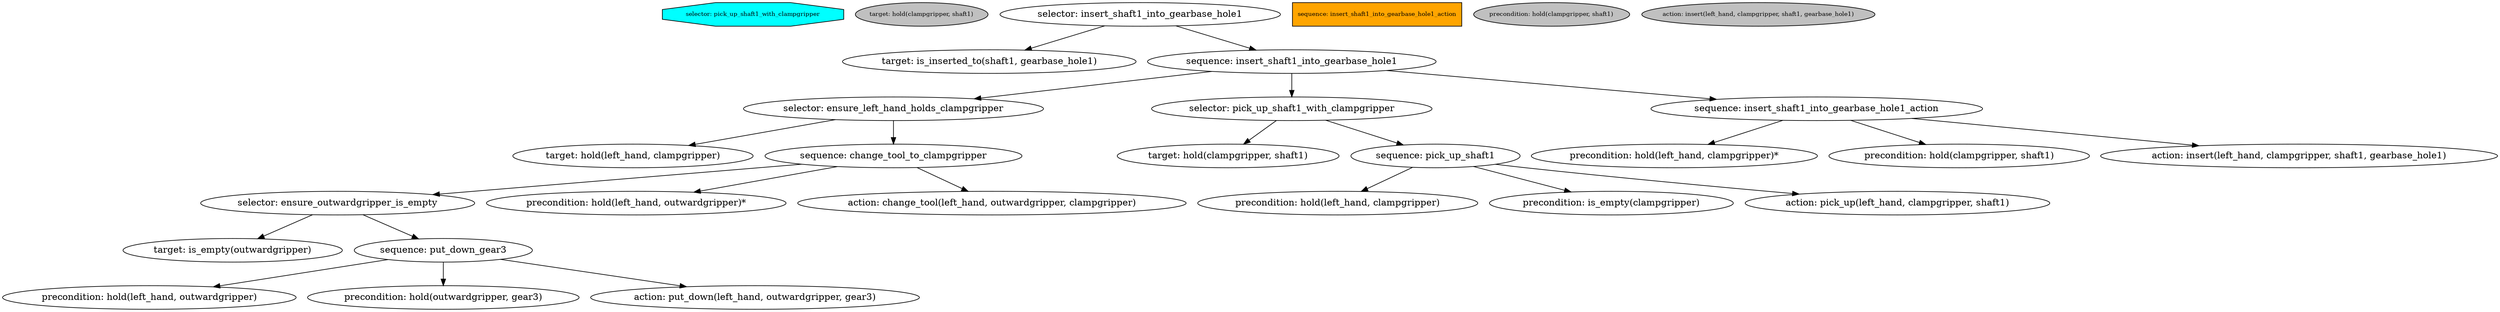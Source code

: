 digraph pastafarianism {
ordering=out;
graph [fontname="times-roman"];
node [fontname="times-roman"];
edge [fontname="times-roman"];
selector [fillcolor=cyan, fontcolor=black, fontsize=9, label="selector: insert_shaft1_into_gearbase_hole1", shape=octagon, style=filled];
target [fillcolor=gray, fontcolor=black, fontsize=9, label="target: is_inserted_to(shaft1, gearbase_hole1)", shape=ellipse, style=filled];
"selector: insert_shaft1_into_gearbase_hole1" -> "target: is_inserted_to(shaft1, gearbase_hole1)";
sequence [fillcolor=orange, fontcolor=black, fontsize=9, label="sequence: insert_shaft1_into_gearbase_hole1", shape=box, style=filled];
"selector: insert_shaft1_into_gearbase_hole1" -> "sequence: insert_shaft1_into_gearbase_hole1";
selector [fillcolor=cyan, fontcolor=black, fontsize=9, label="selector: ensure_left_hand_holds_clampgripper", shape=octagon, style=filled];
"sequence: insert_shaft1_into_gearbase_hole1" -> "selector: ensure_left_hand_holds_clampgripper";
target [fillcolor=gray, fontcolor=black, fontsize=9, label="target: hold(left_hand, clampgripper)", shape=ellipse, style=filled];
"selector: ensure_left_hand_holds_clampgripper" -> "target: hold(left_hand, clampgripper)";
sequence [fillcolor=orange, fontcolor=black, fontsize=9, label="sequence: change_tool_to_clampgripper", shape=box, style=filled];
"selector: ensure_left_hand_holds_clampgripper" -> "sequence: change_tool_to_clampgripper";
selector [fillcolor=cyan, fontcolor=black, fontsize=9, label="selector: ensure_outwardgripper_is_empty", shape=octagon, style=filled];
"sequence: change_tool_to_clampgripper" -> "selector: ensure_outwardgripper_is_empty";
target [fillcolor=gray, fontcolor=black, fontsize=9, label="target: is_empty(outwardgripper)", shape=ellipse, style=filled];
"selector: ensure_outwardgripper_is_empty" -> "target: is_empty(outwardgripper)";
sequence [fillcolor=orange, fontcolor=black, fontsize=9, label="sequence: put_down_gear3", shape=box, style=filled];
"selector: ensure_outwardgripper_is_empty" -> "sequence: put_down_gear3";
precondition [fillcolor=gray, fontcolor=black, fontsize=9, label="precondition: hold(left_hand, outwardgripper)", shape=ellipse, style=filled];
"sequence: put_down_gear3" -> "precondition: hold(left_hand, outwardgripper)";
precondition [fillcolor=gray, fontcolor=black, fontsize=9, label="precondition: hold(outwardgripper, gear3)", shape=ellipse, style=filled];
"sequence: put_down_gear3" -> "precondition: hold(outwardgripper, gear3)";
action [fillcolor=gray, fontcolor=black, fontsize=9, label="action: put_down(left_hand, outwardgripper, gear3)", shape=ellipse, style=filled];
"sequence: put_down_gear3" -> "action: put_down(left_hand, outwardgripper, gear3)";
precondition [fillcolor=gray, fontcolor=black, fontsize=9, label="precondition: hold(left_hand, outwardgripper)*", shape=ellipse, style=filled];
"sequence: change_tool_to_clampgripper" -> "precondition: hold(left_hand, outwardgripper)*";
action [fillcolor=gray, fontcolor=black, fontsize=9, label="action: change_tool(left_hand, outwardgripper, clampgripper)", shape=ellipse, style=filled];
"sequence: change_tool_to_clampgripper" -> "action: change_tool(left_hand, outwardgripper, clampgripper)";
selector [fillcolor=cyan, fontcolor=black, fontsize=9, label="selector: pick_up_shaft1_with_clampgripper", shape=octagon, style=filled];
"sequence: insert_shaft1_into_gearbase_hole1" -> "selector: pick_up_shaft1_with_clampgripper";
target [fillcolor=gray, fontcolor=black, fontsize=9, label="target: hold(clampgripper, shaft1)", shape=ellipse, style=filled];
"selector: pick_up_shaft1_with_clampgripper" -> "target: hold(clampgripper, shaft1)";
sequence [fillcolor=orange, fontcolor=black, fontsize=9, label="sequence: pick_up_shaft1", shape=box, style=filled];
"selector: pick_up_shaft1_with_clampgripper" -> "sequence: pick_up_shaft1";
precondition [fillcolor=gray, fontcolor=black, fontsize=9, label="precondition: hold(left_hand, clampgripper)", shape=ellipse, style=filled];
"sequence: pick_up_shaft1" -> "precondition: hold(left_hand, clampgripper)";
precondition [fillcolor=gray, fontcolor=black, fontsize=9, label="precondition: is_empty(clampgripper)", shape=ellipse, style=filled];
"sequence: pick_up_shaft1" -> "precondition: is_empty(clampgripper)";
action [fillcolor=gray, fontcolor=black, fontsize=9, label="action: pick_up(left_hand, clampgripper, shaft1)", shape=ellipse, style=filled];
"sequence: pick_up_shaft1" -> "action: pick_up(left_hand, clampgripper, shaft1)";
sequence [fillcolor=orange, fontcolor=black, fontsize=9, label="sequence: insert_shaft1_into_gearbase_hole1_action", shape=box, style=filled];
"sequence: insert_shaft1_into_gearbase_hole1" -> "sequence: insert_shaft1_into_gearbase_hole1_action";
precondition [fillcolor=gray, fontcolor=black, fontsize=9, label="precondition: hold(left_hand, clampgripper)*", shape=ellipse, style=filled];
"sequence: insert_shaft1_into_gearbase_hole1_action" -> "precondition: hold(left_hand, clampgripper)*";
precondition [fillcolor=gray, fontcolor=black, fontsize=9, label="precondition: hold(clampgripper, shaft1)", shape=ellipse, style=filled];
"sequence: insert_shaft1_into_gearbase_hole1_action" -> "precondition: hold(clampgripper, shaft1)";
action [fillcolor=gray, fontcolor=black, fontsize=9, label="action: insert(left_hand, clampgripper, shaft1, gearbase_hole1)", shape=ellipse, style=filled];
"sequence: insert_shaft1_into_gearbase_hole1_action" -> "action: insert(left_hand, clampgripper, shaft1, gearbase_hole1)";
}
